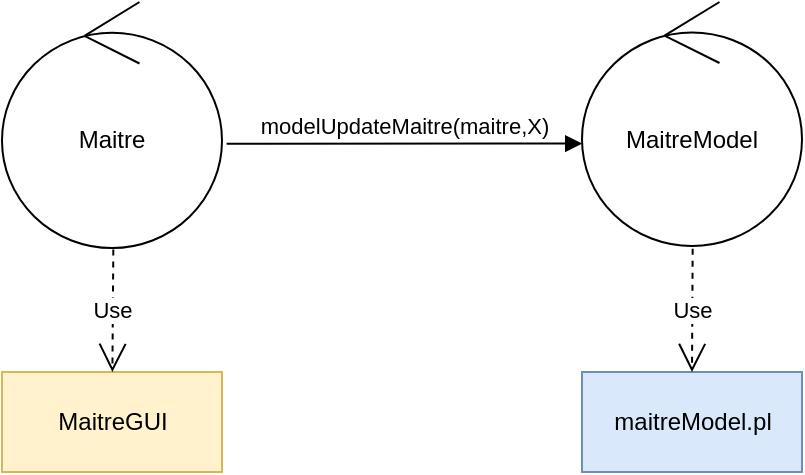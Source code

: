 <mxfile version="11.3.0" type="device" pages="1"><diagram id="m1pa7LPAaLH_AjCfXVxK" name="Page-1"><mxGraphModel dx="712" dy="420" grid="1" gridSize="10" guides="1" tooltips="1" connect="1" arrows="1" fold="1" page="1" pageScale="1" pageWidth="827" pageHeight="1169" math="0" shadow="0"><root><mxCell id="0"/><mxCell id="1" parent="0"/><mxCell id="_W0dUly_V2KNIpaSLCi6-1" value="Maitre" style="ellipse;shape=umlControl;whiteSpace=wrap;html=1;" vertex="1" parent="1"><mxGeometry x="80" y="108" width="110" height="123" as="geometry"/></mxCell><mxCell id="_W0dUly_V2KNIpaSLCi6-2" value="MaitreModel" style="ellipse;shape=umlControl;whiteSpace=wrap;html=1;" vertex="1" parent="1"><mxGeometry x="370" y="108" width="110" height="122" as="geometry"/></mxCell><mxCell id="_W0dUly_V2KNIpaSLCi6-3" value="modelUpdateMaitre(maitre,X)" style="html=1;verticalAlign=bottom;endArrow=block;entryX=0.001;entryY=0.58;entryDx=0;entryDy=0;entryPerimeter=0;exitX=1.021;exitY=0.576;exitDx=0;exitDy=0;exitPerimeter=0;" edge="1" parent="1" source="_W0dUly_V2KNIpaSLCi6-1" target="_W0dUly_V2KNIpaSLCi6-2"><mxGeometry width="80" relative="1" as="geometry"><mxPoint x="192" y="163" as="sourcePoint"/><mxPoint x="370" y="163" as="targetPoint"/></mxGeometry></mxCell><mxCell id="_W0dUly_V2KNIpaSLCi6-4" value="maitreModel.pl" style="html=1;fillColor=#dae8fc;strokeColor=#6c8ebf;" vertex="1" parent="1"><mxGeometry x="370" y="293" width="110" height="50" as="geometry"/></mxCell><mxCell id="_W0dUly_V2KNIpaSLCi6-5" value="Use" style="endArrow=open;endSize=12;dashed=1;html=1;exitX=0.503;exitY=1.011;exitDx=0;exitDy=0;exitPerimeter=0;entryX=0.5;entryY=0;entryDx=0;entryDy=0;" edge="1" parent="1" source="_W0dUly_V2KNIpaSLCi6-2" target="_W0dUly_V2KNIpaSLCi6-4"><mxGeometry width="160" relative="1" as="geometry"><mxPoint x="452.83" y="230.488" as="sourcePoint"/><mxPoint x="440" y="343" as="targetPoint"/></mxGeometry></mxCell><mxCell id="_W0dUly_V2KNIpaSLCi6-6" value="MaitreGUI" style="html=1;fillColor=#fff2cc;strokeColor=#d6b656;" vertex="1" parent="1"><mxGeometry x="80" y="293" width="110" height="50" as="geometry"/></mxCell><mxCell id="_W0dUly_V2KNIpaSLCi6-7" value="Use" style="endArrow=open;endSize=12;dashed=1;html=1;exitX=0.506;exitY=1.006;exitDx=0;exitDy=0;exitPerimeter=0;" edge="1" parent="1" target="_W0dUly_V2KNIpaSLCi6-6" source="_W0dUly_V2KNIpaSLCi6-1"><mxGeometry width="160" relative="1" as="geometry"><mxPoint x="680.0" y="125" as="sourcePoint"/><mxPoint x="137" y="290" as="targetPoint"/><Array as="points"/></mxGeometry></mxCell></root></mxGraphModel></diagram></mxfile>